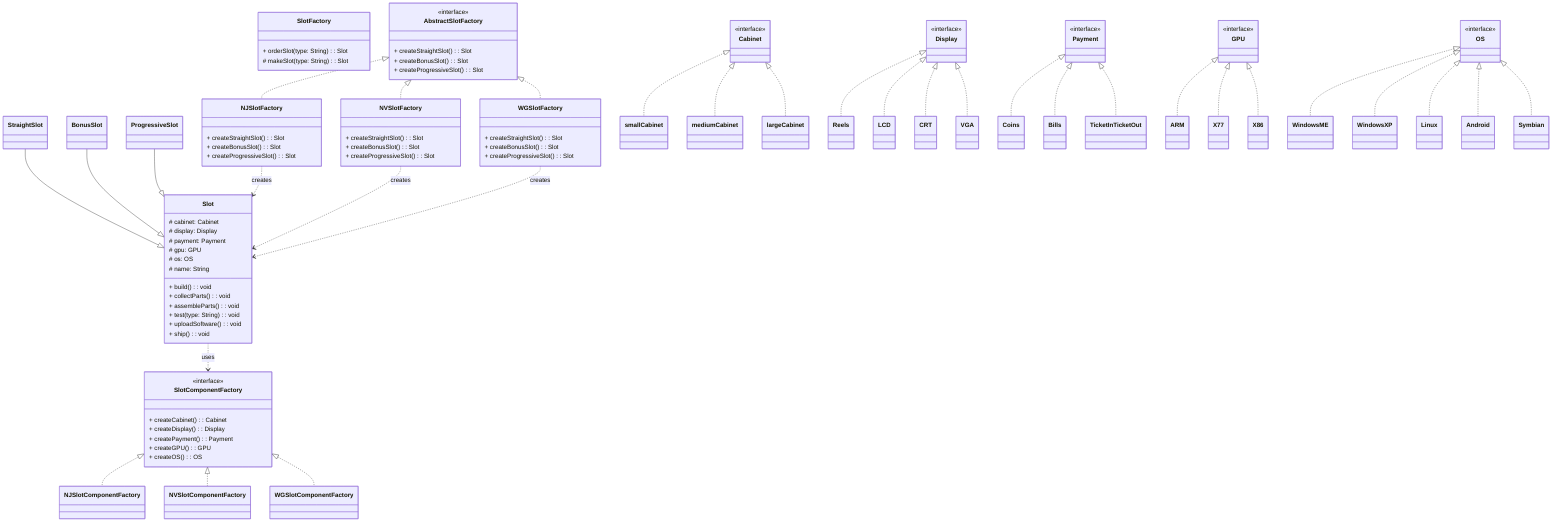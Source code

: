 classDiagram
direction TB

class SlotFactory {
  + orderSlot(type: String): Slot
  # makeSlot(type: String): Slot
}

class AbstractSlotFactory {
  <<interface>>
  + createStraightSlot(): Slot
  + createBonusSlot(): Slot
  + createProgressiveSlot(): Slot
}

class NJSlotFactory {
  + createStraightSlot(): Slot
  + createBonusSlot(): Slot
  + createProgressiveSlot(): Slot
}
class NVSlotFactory {
  + createStraightSlot(): Slot
  + createBonusSlot(): Slot
  + createProgressiveSlot(): Slot
}
class WGSlotFactory {
  + createStraightSlot(): Slot
  + createBonusSlot(): Slot
  + createProgressiveSlot(): Slot
}

class Slot {
  # cabinet: Cabinet
  # display: Display
  # payment: Payment
  # gpu: GPU
  # os: OS
  # name: String
  + build(): void
  + collectParts(): void
  + assembleParts(): void
  + test(type: String): void
  + uploadSoftware(): void
  + ship(): void
}
class StraightSlot
class BonusSlot
class ProgressiveSlot
StraightSlot --|> Slot
BonusSlot --|> Slot
ProgressiveSlot --|> Slot

AbstractSlotFactory <|.. NJSlotFactory
AbstractSlotFactory <|.. NVSlotFactory
AbstractSlotFactory <|.. WGSlotFactory

NJSlotFactory ..> Slot : creates
NVSlotFactory ..> Slot : creates
WGSlotFactory ..> Slot : creates

class SlotComponentFactory {
  <<interface>>
  + createCabinet(): Cabinet
  + createDisplay(): Display
  + createPayment(): Payment
  + createGPU(): GPU
  + createOS(): OS
}

class NJSlotComponentFactory
class NVSlotComponentFactory
class WGSlotComponentFactory
SlotComponentFactory <|.. NJSlotComponentFactory
SlotComponentFactory <|.. NVSlotComponentFactory
SlotComponentFactory <|.. WGSlotComponentFactory

Slot ..> SlotComponentFactory : uses

class Cabinet { <<interface>> }
class smallCabinet
class mediumCabinet
class largeCabinet
Cabinet <|.. smallCabinet
Cabinet <|.. mediumCabinet
Cabinet <|.. largeCabinet

class Display { <<interface>> }
class Reels
class LCD
class CRT
class VGA
Display <|.. Reels
Display <|.. LCD
Display <|.. CRT
Display <|.. VGA

class Payment { <<interface>> }
class Coins
class Bills
class TicketInTicketOut
Payment <|.. Coins
Payment <|.. Bills
Payment <|.. TicketInTicketOut

class GPU { <<interface>> }
class ARM
class X77
class X86
GPU <|.. ARM
GPU <|.. X77
GPU <|.. X86

class OS { <<interface>> }
class WindowsME
class WindowsXP
class Linux
class Android
class Symbian
OS <|.. WindowsME
OS <|.. WindowsXP
OS <|.. Linux
OS <|.. Android
OS <|.. Symbian